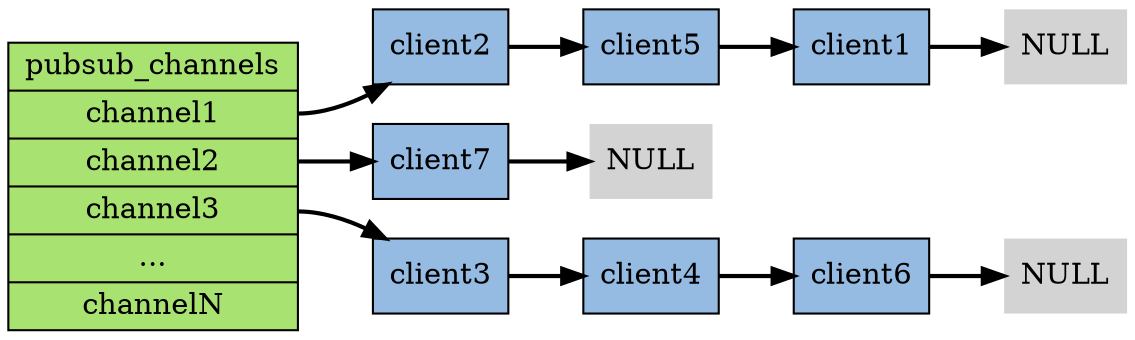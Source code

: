 digraph pubsub {

    rankdir = LR;

    node [shape = record, style = filled];

    edge [style = bold];

    // keys

    pubsub [label = "pubsub_channels |<channel1> channel1 |<channel2> channel2 |<channel3> channel3 | ... |<channelN> channelN", fillcolor = "#A8E270"];

    // clients blocking for channel1
    client1 [label = "client1", fillcolor = "#95BBE3"];
    client5 [label = "client5", fillcolor = "#95BBE3"];
    client2 [label = "client2", fillcolor = "#95BBE3"];
    null_1 [label = "NULL", shape = plaintext];
    
    pubsub:channel1 -> client2;
    client2 -> client5;
    client5 -> client1;
    client1 -> null_1;

    // clients blocking for channel2
    client7 [label = "client7", fillcolor = "#95BBE3"];
    null_2 [label = "NULL", shape = plaintext];

    pubsub:channel2 -> client7;
    client7 -> null_2;

    // channel

    client3 [label = "client3", fillcolor = "#95BBE3"];
    client4 [label = "client4", fillcolor = "#95BBE3"];
    client6 [label = "client6", fillcolor = "#95BBE3"];
    null_3 [label = "NULL", shape = plaintext];

    pubsub:channel3 -> client3;
    client3 -> client4;
    client4 -> client6;
    client6 -> null_3;
}
